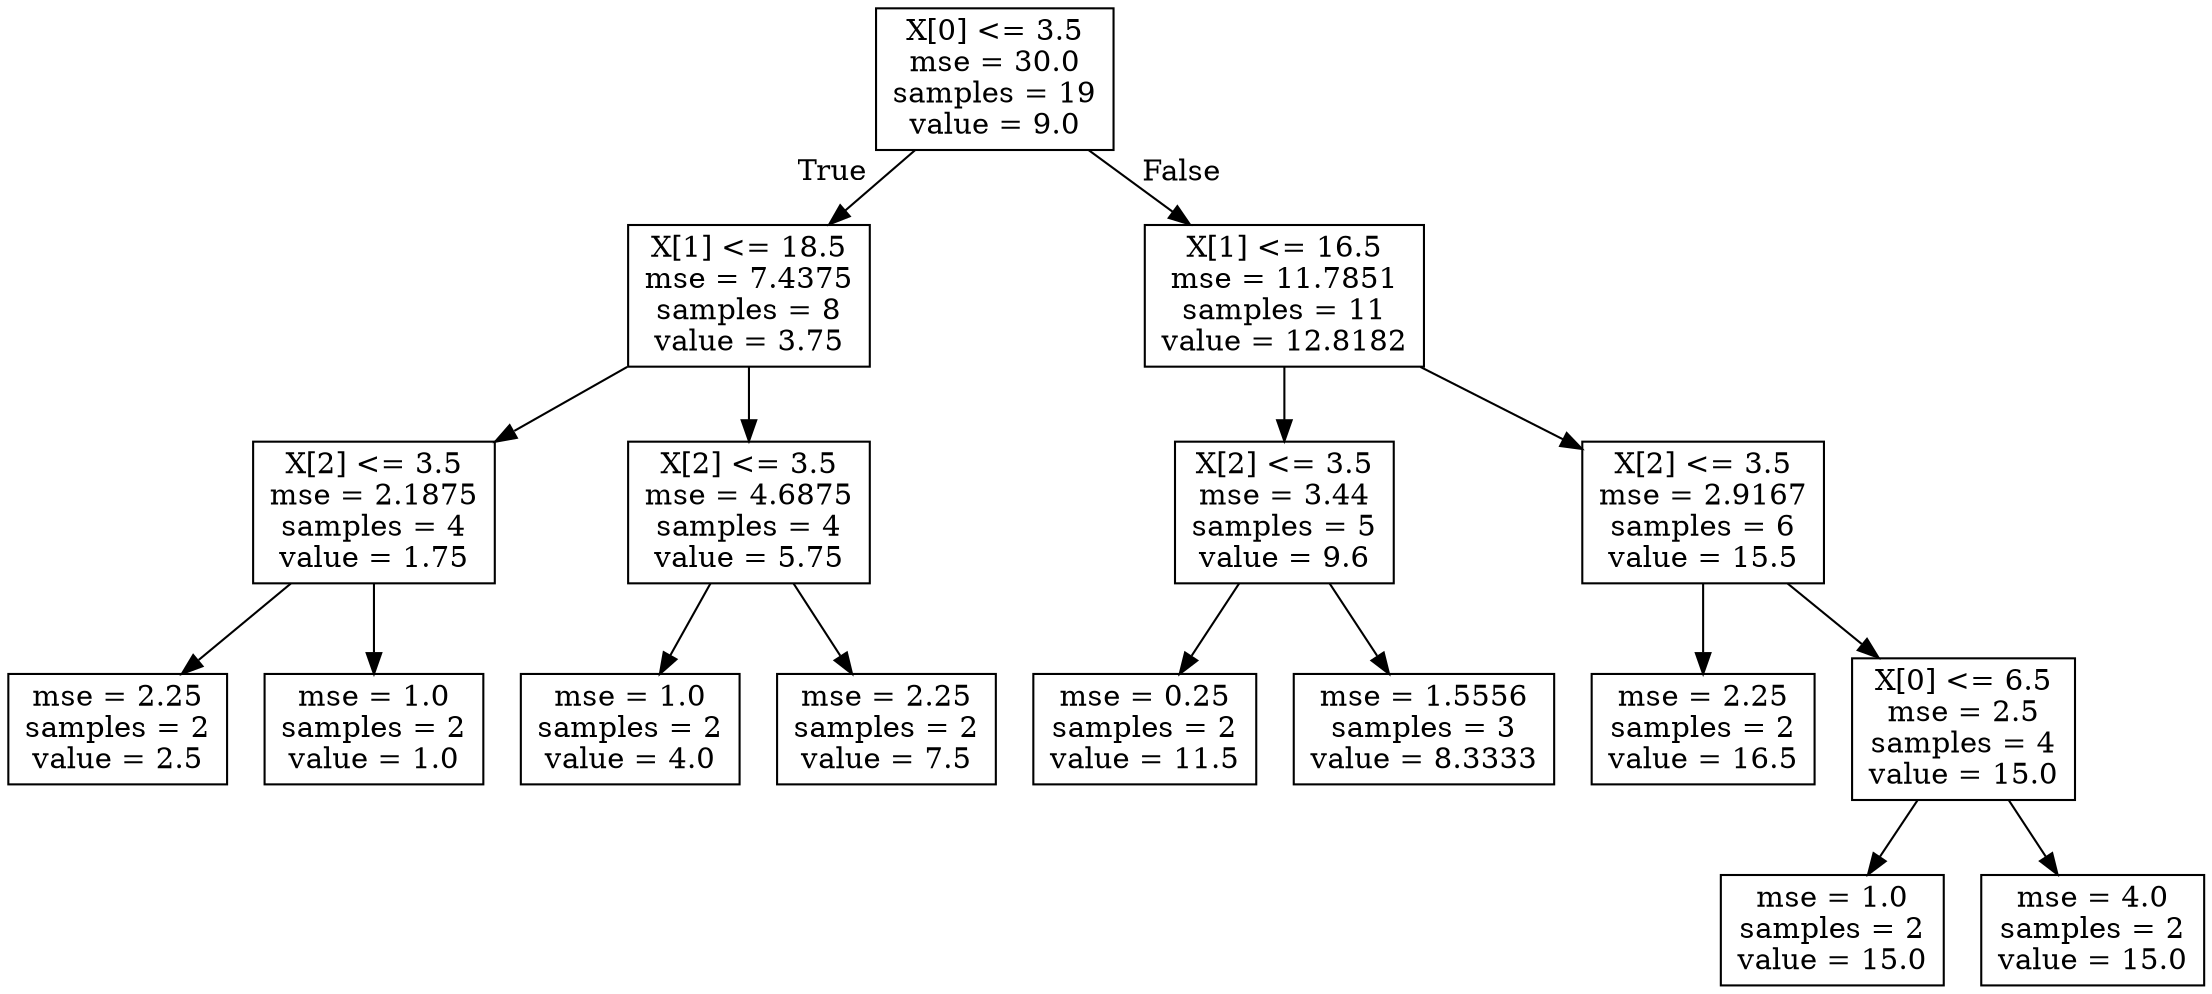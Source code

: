 digraph Tree {
node [shape=box] ;
0 [label="X[0] <= 3.5\nmse = 30.0\nsamples = 19\nvalue = 9.0"] ;
1 [label="X[1] <= 18.5\nmse = 7.4375\nsamples = 8\nvalue = 3.75"] ;
0 -> 1 [labeldistance=2.5, labelangle=45, headlabel="True"] ;
2 [label="X[2] <= 3.5\nmse = 2.1875\nsamples = 4\nvalue = 1.75"] ;
1 -> 2 ;
3 [label="mse = 2.25\nsamples = 2\nvalue = 2.5"] ;
2 -> 3 ;
4 [label="mse = 1.0\nsamples = 2\nvalue = 1.0"] ;
2 -> 4 ;
5 [label="X[2] <= 3.5\nmse = 4.6875\nsamples = 4\nvalue = 5.75"] ;
1 -> 5 ;
6 [label="mse = 1.0\nsamples = 2\nvalue = 4.0"] ;
5 -> 6 ;
7 [label="mse = 2.25\nsamples = 2\nvalue = 7.5"] ;
5 -> 7 ;
8 [label="X[1] <= 16.5\nmse = 11.7851\nsamples = 11\nvalue = 12.8182"] ;
0 -> 8 [labeldistance=2.5, labelangle=-45, headlabel="False"] ;
9 [label="X[2] <= 3.5\nmse = 3.44\nsamples = 5\nvalue = 9.6"] ;
8 -> 9 ;
10 [label="mse = 0.25\nsamples = 2\nvalue = 11.5"] ;
9 -> 10 ;
11 [label="mse = 1.5556\nsamples = 3\nvalue = 8.3333"] ;
9 -> 11 ;
12 [label="X[2] <= 3.5\nmse = 2.9167\nsamples = 6\nvalue = 15.5"] ;
8 -> 12 ;
13 [label="mse = 2.25\nsamples = 2\nvalue = 16.5"] ;
12 -> 13 ;
14 [label="X[0] <= 6.5\nmse = 2.5\nsamples = 4\nvalue = 15.0"] ;
12 -> 14 ;
15 [label="mse = 1.0\nsamples = 2\nvalue = 15.0"] ;
14 -> 15 ;
16 [label="mse = 4.0\nsamples = 2\nvalue = 15.0"] ;
14 -> 16 ;
}